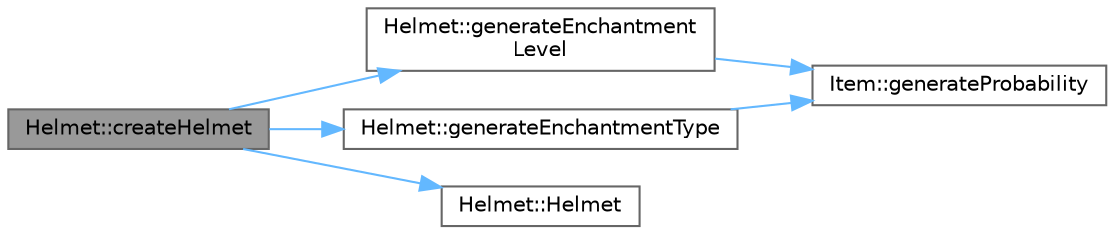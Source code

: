 digraph "Helmet::createHelmet"
{
 // LATEX_PDF_SIZE
  bgcolor="transparent";
  edge [fontname=Helvetica,fontsize=10,labelfontname=Helvetica,labelfontsize=10];
  node [fontname=Helvetica,fontsize=10,shape=box,height=0.2,width=0.4];
  rankdir="LR";
  Node1 [id="Node000001",label="Helmet::createHelmet",height=0.2,width=0.4,color="gray40", fillcolor="grey60", style="filled", fontcolor="black",tooltip="Method to create a Helmet object with random attributes."];
  Node1 -> Node2 [id="edge1_Node000001_Node000002",color="steelblue1",style="solid",tooltip=" "];
  Node2 [id="Node000002",label="Helmet::generateEnchantment\lLevel",height=0.2,width=0.4,color="grey40", fillcolor="white", style="filled",URL="$class_helmet.html#a0f96022d618552803b55ea8d3a55d930",tooltip="Method to generate a random enchantment level for the Helmet object."];
  Node2 -> Node3 [id="edge2_Node000002_Node000003",color="steelblue1",style="solid",tooltip=" "];
  Node3 [id="Node000003",label="Item::generateProbability",height=0.2,width=0.4,color="grey40", fillcolor="white", style="filled",URL="$class_item.html#ac9fad565f6cecac54252284050ad01b0",tooltip="Generate a random uniformely distributed probability between 0 and 1."];
  Node1 -> Node4 [id="edge3_Node000001_Node000004",color="steelblue1",style="solid",tooltip=" "];
  Node4 [id="Node000004",label="Helmet::generateEnchantmentType",height=0.2,width=0.4,color="grey40", fillcolor="white", style="filled",URL="$class_helmet.html#a2ed12213349887f80d940efffa7394ff",tooltip="Method to generate a random enchantment type for the Helmet object."];
  Node4 -> Node3 [id="edge4_Node000004_Node000003",color="steelblue1",style="solid",tooltip=" "];
  Node1 -> Node5 [id="edge5_Node000001_Node000005",color="steelblue1",style="solid",tooltip=" "];
  Node5 [id="Node000005",label="Helmet::Helmet",height=0.2,width=0.4,color="grey40", fillcolor="white", style="filled",URL="$class_helmet.html#ae9f39c8ca82962c770f9907123e663f5",tooltip="Default Constructor for the Helmet object."];
}
